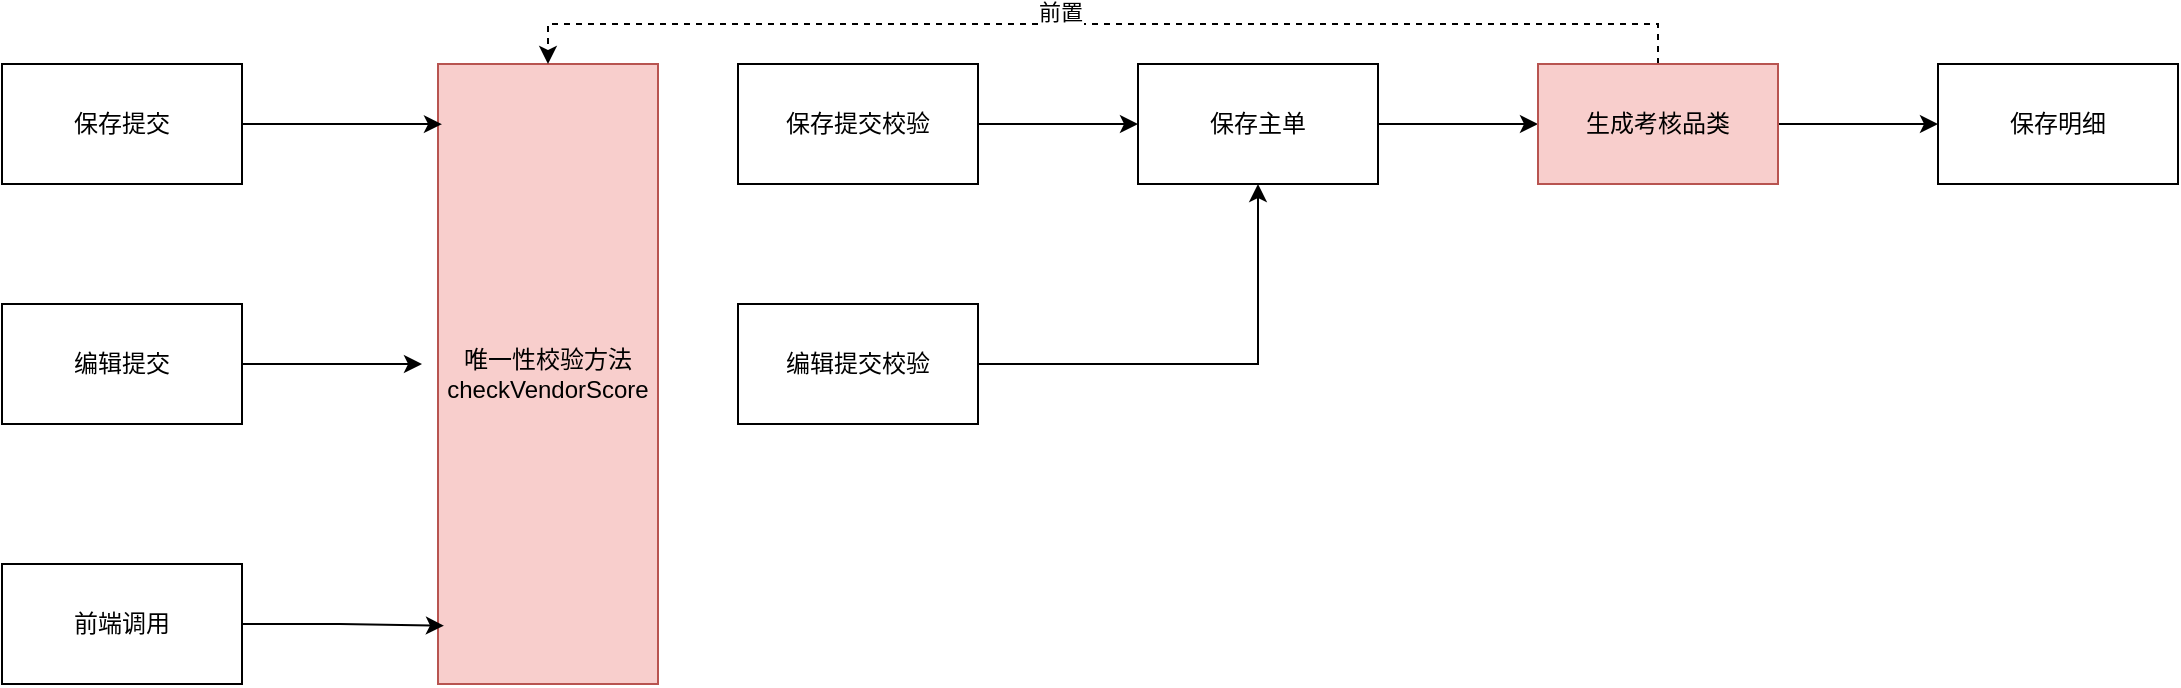 <mxfile version="23.0.2" type="device">
  <diagram id="C5RBs43oDa-KdzZeNtuy" name="Page-1">
    <mxGraphModel dx="1432" dy="841" grid="1" gridSize="10" guides="1" tooltips="1" connect="1" arrows="1" fold="1" page="1" pageScale="1" pageWidth="1000000" pageHeight="1000000" math="0" shadow="0">
      <root>
        <mxCell id="WIyWlLk6GJQsqaUBKTNV-0" />
        <mxCell id="WIyWlLk6GJQsqaUBKTNV-1" parent="WIyWlLk6GJQsqaUBKTNV-0" />
        <mxCell id="iod5oRA8yy1l8cYBFvde-9" value="" style="edgeStyle=orthogonalEdgeStyle;rounded=0;orthogonalLoop=1;jettySize=auto;html=1;" edge="1" parent="WIyWlLk6GJQsqaUBKTNV-1" source="iod5oRA8yy1l8cYBFvde-10" target="iod5oRA8yy1l8cYBFvde-15">
          <mxGeometry relative="1" as="geometry" />
        </mxCell>
        <mxCell id="iod5oRA8yy1l8cYBFvde-10" value="保存提交校验" style="rounded=0;whiteSpace=wrap;html=1;" vertex="1" parent="WIyWlLk6GJQsqaUBKTNV-1">
          <mxGeometry x="958" y="218" width="120" height="60" as="geometry" />
        </mxCell>
        <mxCell id="iod5oRA8yy1l8cYBFvde-17" style="edgeStyle=orthogonalEdgeStyle;rounded=0;orthogonalLoop=1;jettySize=auto;html=1;" edge="1" parent="WIyWlLk6GJQsqaUBKTNV-1" source="iod5oRA8yy1l8cYBFvde-11" target="iod5oRA8yy1l8cYBFvde-15">
          <mxGeometry relative="1" as="geometry" />
        </mxCell>
        <mxCell id="iod5oRA8yy1l8cYBFvde-11" value="编辑提交校验" style="rounded=0;whiteSpace=wrap;html=1;" vertex="1" parent="WIyWlLk6GJQsqaUBKTNV-1">
          <mxGeometry x="958" y="338" width="120" height="60" as="geometry" />
        </mxCell>
        <mxCell id="iod5oRA8yy1l8cYBFvde-13" value="唯一性校验方法checkVendorScore" style="rounded=0;whiteSpace=wrap;html=1;fillColor=#f8cecc;strokeColor=#b85450;" vertex="1" parent="WIyWlLk6GJQsqaUBKTNV-1">
          <mxGeometry x="808" y="218" width="110" height="310" as="geometry" />
        </mxCell>
        <mxCell id="iod5oRA8yy1l8cYBFvde-14" value="" style="edgeStyle=orthogonalEdgeStyle;rounded=0;orthogonalLoop=1;jettySize=auto;html=1;" edge="1" parent="WIyWlLk6GJQsqaUBKTNV-1" source="iod5oRA8yy1l8cYBFvde-15" target="iod5oRA8yy1l8cYBFvde-16">
          <mxGeometry relative="1" as="geometry" />
        </mxCell>
        <mxCell id="iod5oRA8yy1l8cYBFvde-15" value="保存主单" style="whiteSpace=wrap;html=1;rounded=0;" vertex="1" parent="WIyWlLk6GJQsqaUBKTNV-1">
          <mxGeometry x="1158" y="218" width="120" height="60" as="geometry" />
        </mxCell>
        <mxCell id="iod5oRA8yy1l8cYBFvde-19" value="" style="edgeStyle=orthogonalEdgeStyle;rounded=0;orthogonalLoop=1;jettySize=auto;html=1;" edge="1" parent="WIyWlLk6GJQsqaUBKTNV-1" source="iod5oRA8yy1l8cYBFvde-16" target="iod5oRA8yy1l8cYBFvde-18">
          <mxGeometry relative="1" as="geometry" />
        </mxCell>
        <mxCell id="iod5oRA8yy1l8cYBFvde-29" style="edgeStyle=orthogonalEdgeStyle;rounded=0;orthogonalLoop=1;jettySize=auto;html=1;entryX=0.5;entryY=0;entryDx=0;entryDy=0;dashed=1;" edge="1" parent="WIyWlLk6GJQsqaUBKTNV-1" source="iod5oRA8yy1l8cYBFvde-16" target="iod5oRA8yy1l8cYBFvde-13">
          <mxGeometry relative="1" as="geometry">
            <Array as="points">
              <mxPoint x="1418" y="198" />
              <mxPoint x="863" y="198" />
            </Array>
          </mxGeometry>
        </mxCell>
        <mxCell id="iod5oRA8yy1l8cYBFvde-30" value="前置" style="edgeLabel;html=1;align=center;verticalAlign=middle;resizable=0;points=[];" vertex="1" connectable="0" parent="iod5oRA8yy1l8cYBFvde-29">
          <mxGeometry x="0.076" y="-4" relative="1" as="geometry">
            <mxPoint x="1" y="-2" as="offset" />
          </mxGeometry>
        </mxCell>
        <mxCell id="iod5oRA8yy1l8cYBFvde-16" value="生成考核品类" style="whiteSpace=wrap;html=1;rounded=0;fillColor=#f8cecc;strokeColor=#b85450;" vertex="1" parent="WIyWlLk6GJQsqaUBKTNV-1">
          <mxGeometry x="1358" y="218" width="120" height="60" as="geometry" />
        </mxCell>
        <mxCell id="iod5oRA8yy1l8cYBFvde-18" value="保存明细" style="whiteSpace=wrap;html=1;rounded=0;" vertex="1" parent="WIyWlLk6GJQsqaUBKTNV-1">
          <mxGeometry x="1558" y="218" width="120" height="60" as="geometry" />
        </mxCell>
        <mxCell id="iod5oRA8yy1l8cYBFvde-20" value="保存提交" style="rounded=0;whiteSpace=wrap;html=1;" vertex="1" parent="WIyWlLk6GJQsqaUBKTNV-1">
          <mxGeometry x="590" y="218" width="120" height="60" as="geometry" />
        </mxCell>
        <mxCell id="iod5oRA8yy1l8cYBFvde-24" style="edgeStyle=orthogonalEdgeStyle;rounded=0;orthogonalLoop=1;jettySize=auto;html=1;" edge="1" parent="WIyWlLk6GJQsqaUBKTNV-1" source="iod5oRA8yy1l8cYBFvde-21">
          <mxGeometry relative="1" as="geometry">
            <mxPoint x="800" y="368" as="targetPoint" />
          </mxGeometry>
        </mxCell>
        <mxCell id="iod5oRA8yy1l8cYBFvde-21" value="编辑提交" style="rounded=0;whiteSpace=wrap;html=1;" vertex="1" parent="WIyWlLk6GJQsqaUBKTNV-1">
          <mxGeometry x="590" y="338" width="120" height="60" as="geometry" />
        </mxCell>
        <mxCell id="iod5oRA8yy1l8cYBFvde-22" style="edgeStyle=orthogonalEdgeStyle;rounded=0;orthogonalLoop=1;jettySize=auto;html=1;entryX=0.018;entryY=0.097;entryDx=0;entryDy=0;entryPerimeter=0;" edge="1" parent="WIyWlLk6GJQsqaUBKTNV-1" source="iod5oRA8yy1l8cYBFvde-20" target="iod5oRA8yy1l8cYBFvde-13">
          <mxGeometry relative="1" as="geometry" />
        </mxCell>
        <mxCell id="iod5oRA8yy1l8cYBFvde-25" value="前端调用" style="rounded=0;whiteSpace=wrap;html=1;" vertex="1" parent="WIyWlLk6GJQsqaUBKTNV-1">
          <mxGeometry x="590" y="468" width="120" height="60" as="geometry" />
        </mxCell>
        <mxCell id="iod5oRA8yy1l8cYBFvde-26" style="edgeStyle=orthogonalEdgeStyle;rounded=0;orthogonalLoop=1;jettySize=auto;html=1;entryX=0.027;entryY=0.906;entryDx=0;entryDy=0;entryPerimeter=0;" edge="1" parent="WIyWlLk6GJQsqaUBKTNV-1" source="iod5oRA8yy1l8cYBFvde-25" target="iod5oRA8yy1l8cYBFvde-13">
          <mxGeometry relative="1" as="geometry" />
        </mxCell>
      </root>
    </mxGraphModel>
  </diagram>
</mxfile>
